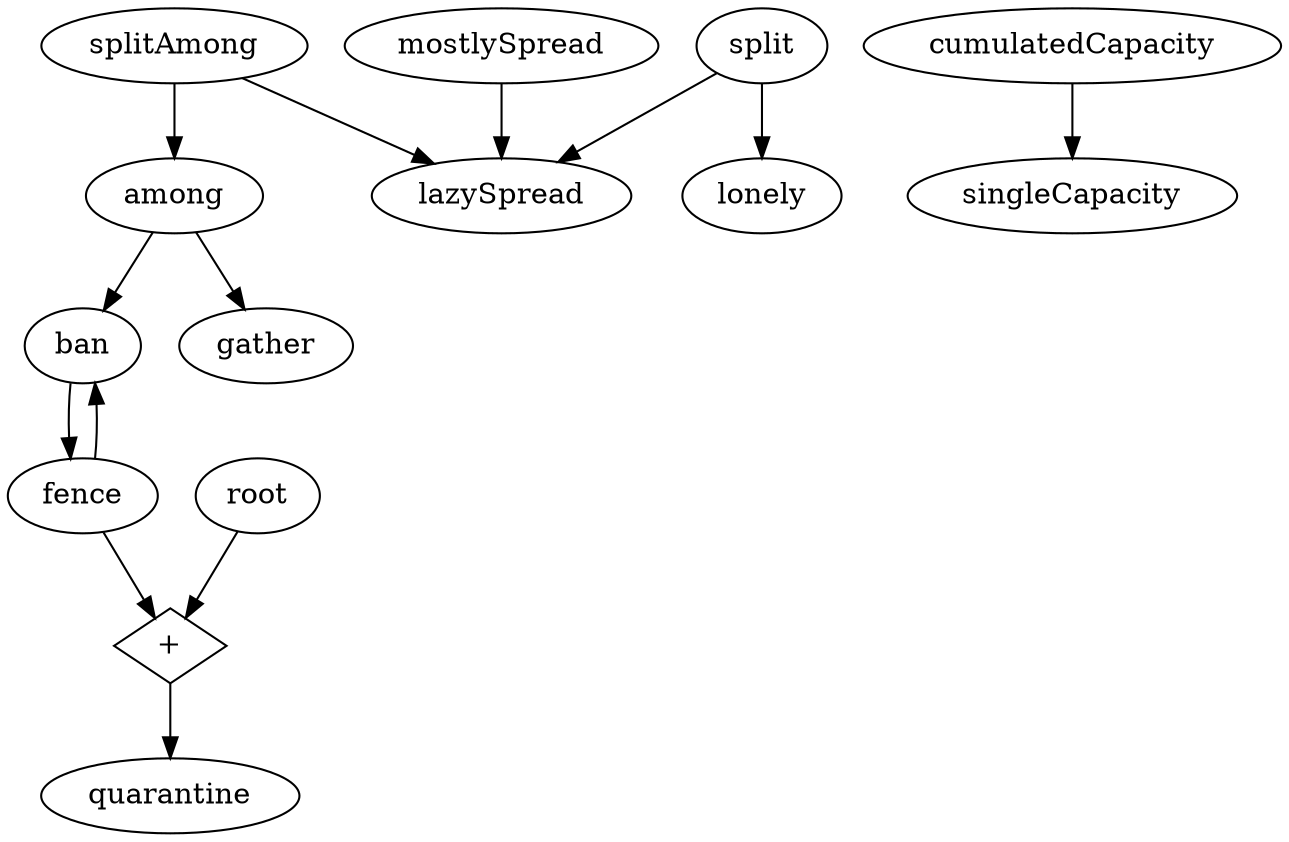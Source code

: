 digraph g {
	splitAmong
	lonely
	mostlySpread
	quarantine
	split
	lazySpread
	ban
	singleCapacity
	fence
	among
	gather
	cumulatedCapacity
mostlySpread  -> lazySpread
ban  -> fence
cumulatedCapacity  -> singleCapacity
fence  -> ban
splitAmong  -> lazySpread
splitAmong  -> among
fence_PLUS_root [label="+",shape=diamond]
fence -> fence_PLUS_root
root -> fence_PLUS_root
fence_PLUS_root  -> quarantine
split  -> lonely
split  -> lazySpread
among  -> gather
among  -> ban
}